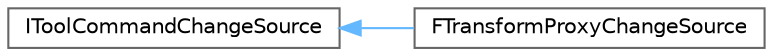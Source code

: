 digraph "Graphical Class Hierarchy"
{
 // INTERACTIVE_SVG=YES
 // LATEX_PDF_SIZE
  bgcolor="transparent";
  edge [fontname=Helvetica,fontsize=10,labelfontname=Helvetica,labelfontsize=10];
  node [fontname=Helvetica,fontsize=10,shape=box,height=0.2,width=0.4];
  rankdir="LR";
  Node0 [id="Node000000",label="IToolCommandChangeSource",height=0.2,width=0.4,color="grey40", fillcolor="white", style="filled",URL="$d3/d67/classIToolCommandChangeSource.html",tooltip="IToolCommandChangeSource is a generic interface for generating a change object."];
  Node0 -> Node1 [id="edge5646_Node000000_Node000001",dir="back",color="steelblue1",style="solid",tooltip=" "];
  Node1 [id="Node000001",label="FTransformProxyChangeSource",height=0.2,width=0.4,color="grey40", fillcolor="white", style="filled",URL="$dc/d02/classFTransformProxyChangeSource.html",tooltip="FTransformProxyChangeSource generates FTransformProxyChange instances on Begin/End."];
}
